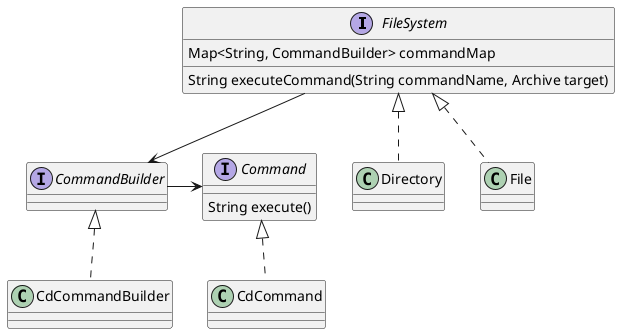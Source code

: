 @startuml


interface FileSystem{
    Map<String, CommandBuilder> commandMap
    String executeCommand(String commandName, Archive target)
}


interface Command{
    String execute()
}


FileSystem --> CommandBuilder


interface CommandBuilder{}
CommandBuilder -> Command

class CdCommandBuilder implements CommandBuilder{}

class CdCommand implements Command{}

interface FileSystem{}

class Directory implements FileSystem{}

class File implements FileSystem{}


@enduml